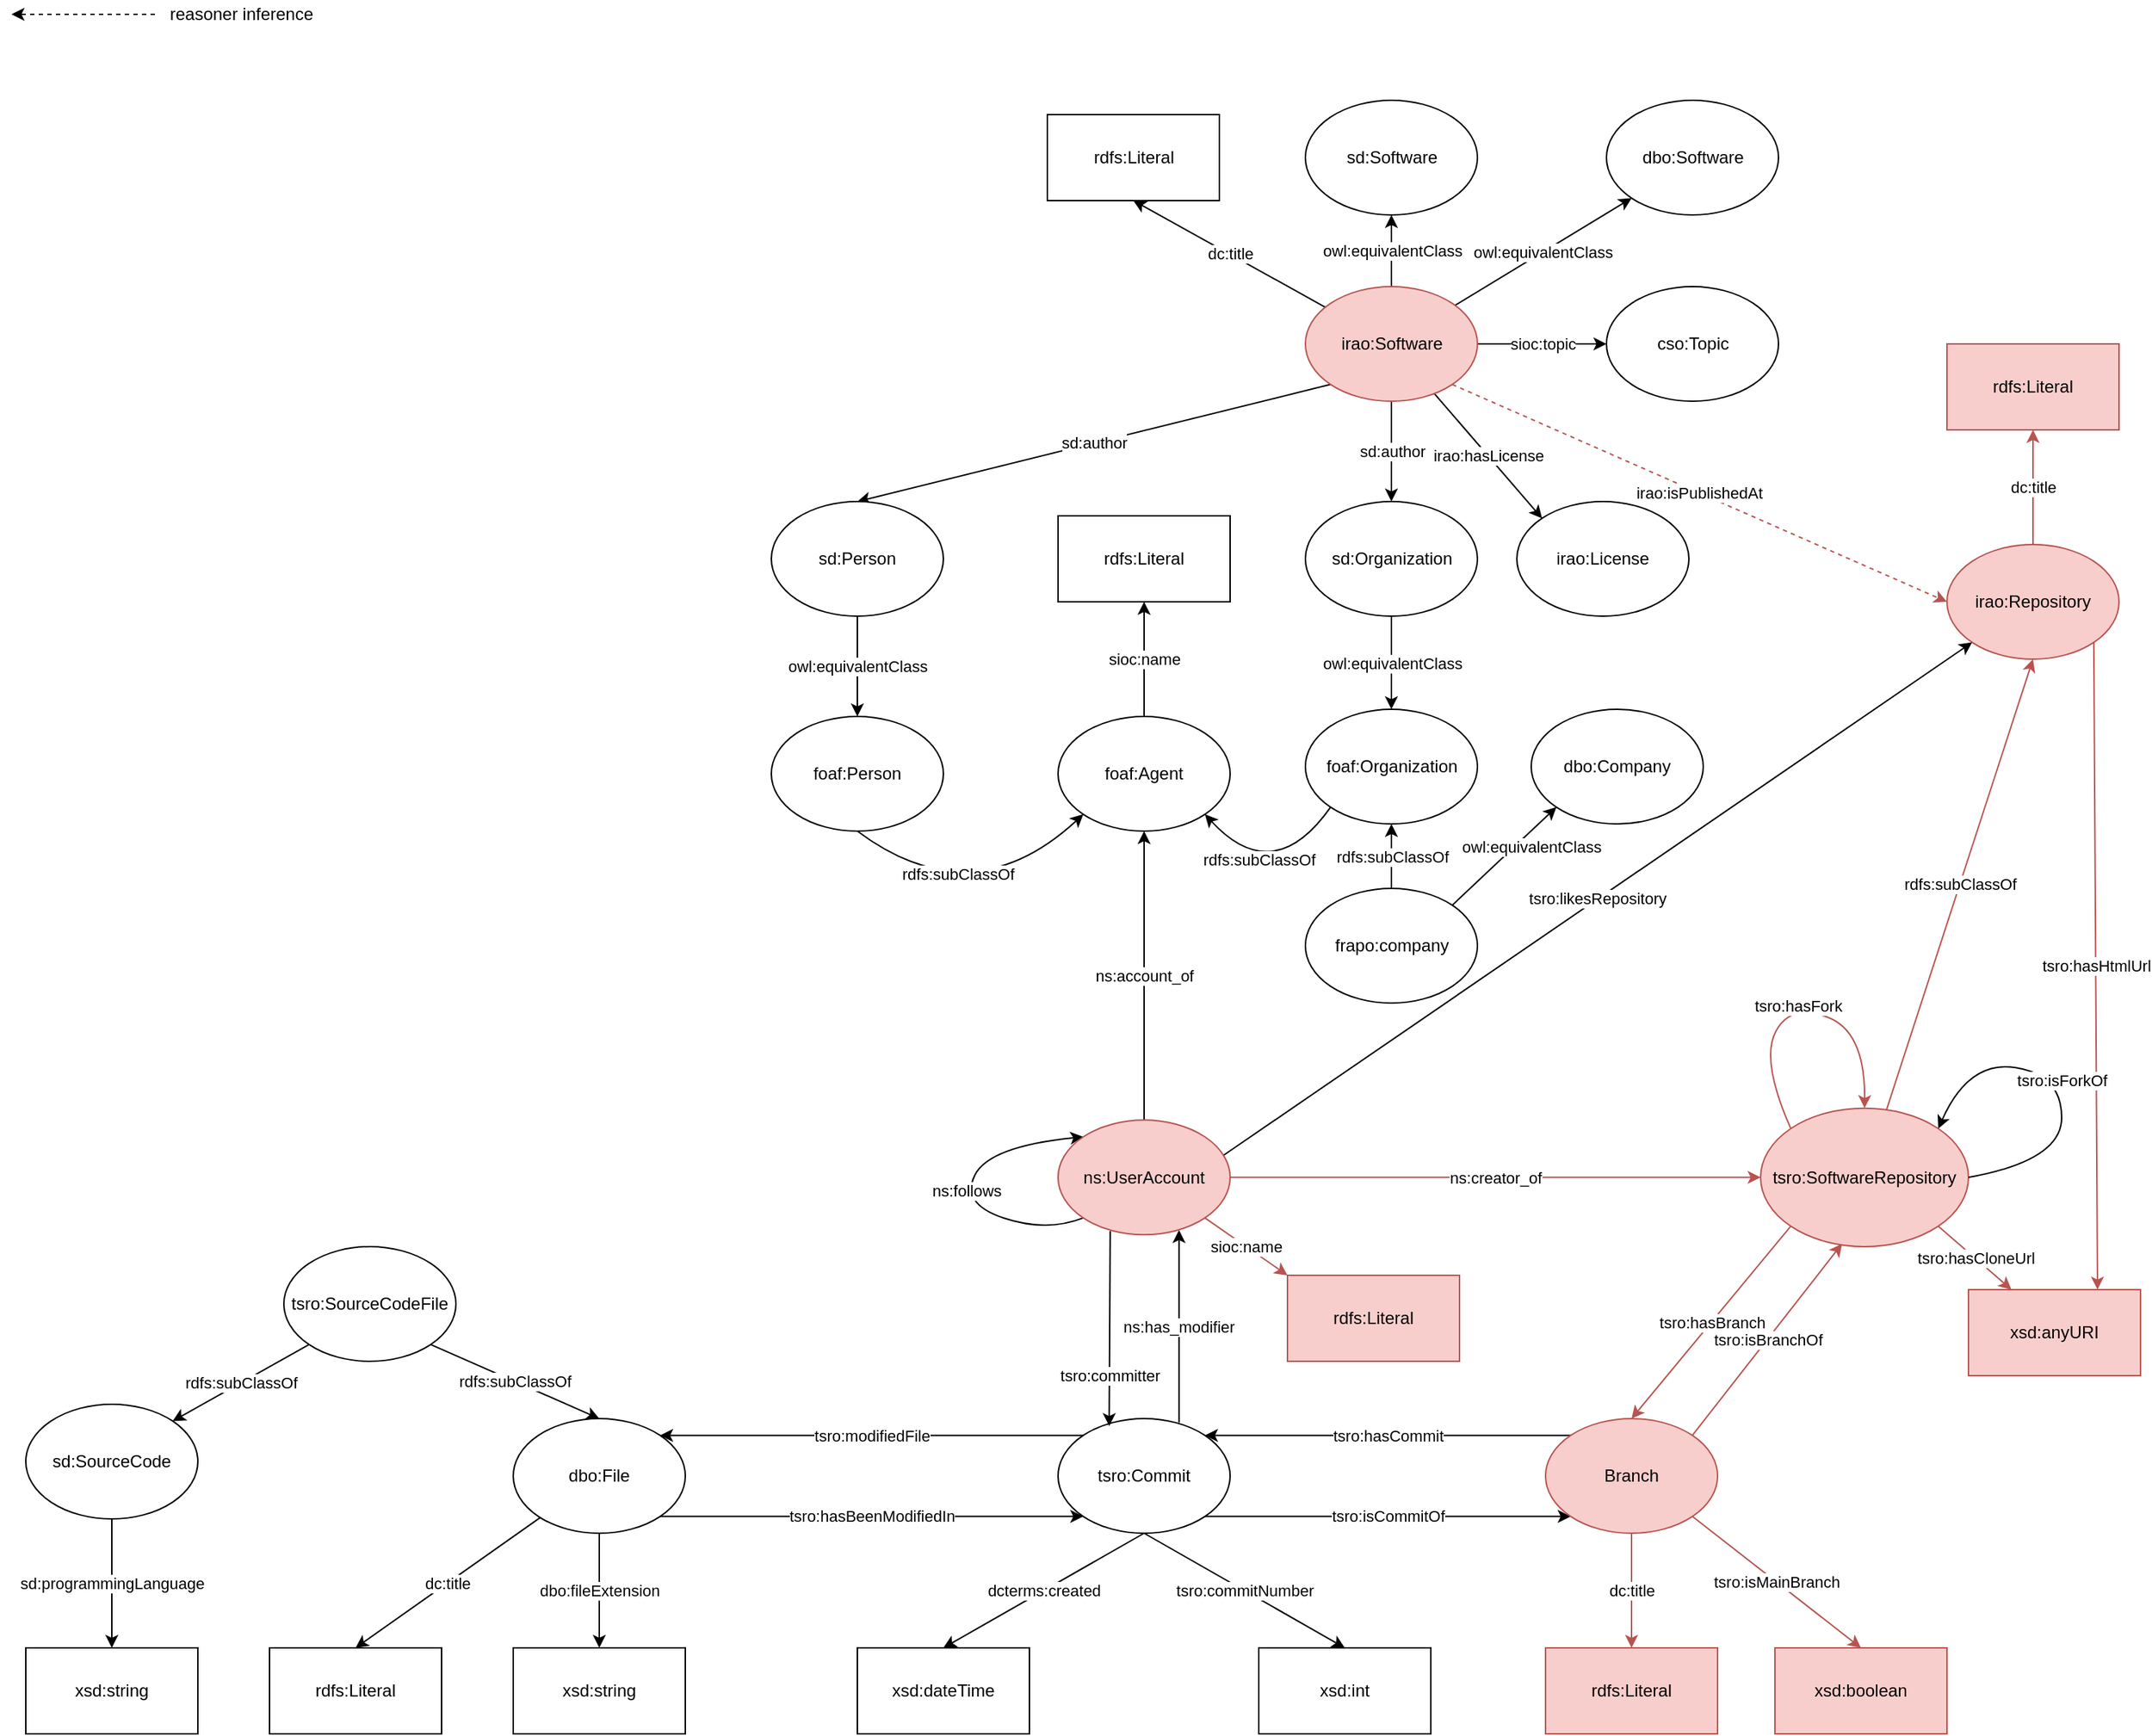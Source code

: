 <mxfile version="15.2.7" type="device"><diagram id="GIGyxbRoovGQ9yuYUtAh" name="Pagina-1"><mxGraphModel dx="1502" dy="703" grid="1" gridSize="10" guides="1" tooltips="1" connect="1" arrows="1" fold="1" page="1" pageScale="1" pageWidth="827" pageHeight="1169" math="0" shadow="0"><root><mxCell id="0"/><mxCell id="1" parent="0"/><mxCell id="fTOS8OSOVG7hove_sQBy-2" value="dc:title" style="rounded=0;orthogonalLoop=1;jettySize=auto;html=1;entryX=0.5;entryY=1;entryDx=0;entryDy=0;fillColor=#f8cecc;strokeColor=#b85450;" parent="1" source="TZAH8c00auMMK4o1aMOs-1" target="fTOS8OSOVG7hove_sQBy-1" edge="1"><mxGeometry relative="1" as="geometry"/></mxCell><mxCell id="TZAH8c00auMMK4o1aMOs-1" value="irao:Repository" style="ellipse;whiteSpace=wrap;html=1;fillColor=#f8cecc;strokeColor=#b85450;" parent="1" vertex="1"><mxGeometry x="1360" y="390" width="120" height="80" as="geometry"/></mxCell><mxCell id="TZAH8c00auMMK4o1aMOs-44" value="dbo:fileExtension" style="edgeStyle=none;rounded=0;orthogonalLoop=1;jettySize=auto;html=1;entryX=0.5;entryY=0;entryDx=0;entryDy=0;exitX=0.5;exitY=1;exitDx=0;exitDy=0;" parent="1" source="TZAH8c00auMMK4o1aMOs-19" target="TZAH8c00auMMK4o1aMOs-45" edge="1"><mxGeometry relative="1" as="geometry"><mxPoint x="440" y="1150" as="sourcePoint"/><mxPoint x="1650" y="830" as="targetPoint"/></mxGeometry></mxCell><mxCell id="LW9--Hat_Nvpuuw1NB7y-10" value="tsro:hasBeenModifiedIn" style="edgeStyle=none;rounded=0;orthogonalLoop=1;jettySize=auto;html=1;exitX=1;exitY=1;exitDx=0;exitDy=0;entryX=0;entryY=1;entryDx=0;entryDy=0;" parent="1" source="TZAH8c00auMMK4o1aMOs-19" target="TZAH8c00auMMK4o1aMOs-21" edge="1"><mxGeometry relative="1" as="geometry"/></mxCell><mxCell id="fTOS8OSOVG7hove_sQBy-16" value="dc:title" style="edgeStyle=none;curved=1;orthogonalLoop=1;jettySize=auto;html=1;entryX=0.5;entryY=0;entryDx=0;entryDy=0;" parent="1" source="TZAH8c00auMMK4o1aMOs-19" target="fTOS8OSOVG7hove_sQBy-15" edge="1"><mxGeometry relative="1" as="geometry"/></mxCell><mxCell id="TZAH8c00auMMK4o1aMOs-19" value="dbo:File" style="ellipse;whiteSpace=wrap;html=1;" parent="1" vertex="1"><mxGeometry x="360" y="1000" width="120" height="80" as="geometry"/></mxCell><mxCell id="TZAH8c00auMMK4o1aMOs-86" value="dcterms:created" style="edgeStyle=none;rounded=0;orthogonalLoop=1;jettySize=auto;html=1;entryX=0.5;entryY=0;entryDx=0;entryDy=0;exitX=0.5;exitY=1;exitDx=0;exitDy=0;" parent="1" source="TZAH8c00auMMK4o1aMOs-21" target="TZAH8c00auMMK4o1aMOs-85" edge="1"><mxGeometry relative="1" as="geometry"><mxPoint x="760" y="1100" as="sourcePoint"/></mxGeometry></mxCell><mxCell id="LW9--Hat_Nvpuuw1NB7y-9" value="tsro:isCommitOf" style="edgeStyle=none;rounded=0;orthogonalLoop=1;jettySize=auto;html=1;exitX=1;exitY=1;exitDx=0;exitDy=0;entryX=0;entryY=1;entryDx=0;entryDy=0;" parent="1" source="TZAH8c00auMMK4o1aMOs-21" target="TZAH8c00auMMK4o1aMOs-23" edge="1"><mxGeometry relative="1" as="geometry"/></mxCell><mxCell id="LW9--Hat_Nvpuuw1NB7y-11" value="ns:has_modifier" style="edgeStyle=none;rounded=0;orthogonalLoop=1;jettySize=auto;html=1;entryX=0.703;entryY=0.959;entryDx=0;entryDy=0;entryPerimeter=0;exitX=0.703;exitY=0.035;exitDx=0;exitDy=0;exitPerimeter=0;" parent="1" source="TZAH8c00auMMK4o1aMOs-21" target="TZAH8c00auMMK4o1aMOs-28" edge="1"><mxGeometry relative="1" as="geometry"/></mxCell><mxCell id="fTOS8OSOVG7hove_sQBy-6" value="tsro:commitNumber" style="edgeStyle=none;curved=1;orthogonalLoop=1;jettySize=auto;html=1;exitX=0.5;exitY=1;exitDx=0;exitDy=0;entryX=0.5;entryY=0;entryDx=0;entryDy=0;" parent="1" source="TZAH8c00auMMK4o1aMOs-21" target="fTOS8OSOVG7hove_sQBy-5" edge="1"><mxGeometry relative="1" as="geometry"/></mxCell><mxCell id="TZAH8c00auMMK4o1aMOs-21" value="tsro:Commit" style="ellipse;whiteSpace=wrap;html=1;" parent="1" vertex="1"><mxGeometry x="740" y="1000" width="120" height="80" as="geometry"/></mxCell><mxCell id="TZAH8c00auMMK4o1aMOs-37" value="tsro:hasCommit" style="edgeStyle=none;rounded=0;orthogonalLoop=1;jettySize=auto;html=1;entryX=1;entryY=0;entryDx=0;entryDy=0;exitX=0;exitY=0;exitDx=0;exitDy=0;" parent="1" source="TZAH8c00auMMK4o1aMOs-23" target="TZAH8c00auMMK4o1aMOs-21" edge="1"><mxGeometry relative="1" as="geometry"/></mxCell><mxCell id="LW9--Hat_Nvpuuw1NB7y-8" value="tsro:isBranchOf" style="edgeStyle=none;rounded=0;orthogonalLoop=1;jettySize=auto;html=1;exitX=1;exitY=0;exitDx=0;exitDy=0;entryX=0.392;entryY=0.979;entryDx=0;entryDy=0;entryPerimeter=0;fillColor=#f8cecc;strokeColor=#b85450;" parent="1" source="TZAH8c00auMMK4o1aMOs-23" target="TZAH8c00auMMK4o1aMOs-24" edge="1"><mxGeometry relative="1" as="geometry"/></mxCell><mxCell id="fTOS8OSOVG7hove_sQBy-9" value="dc:title" style="edgeStyle=none;curved=1;orthogonalLoop=1;jettySize=auto;html=1;entryX=0.5;entryY=0;entryDx=0;entryDy=0;fillColor=#f8cecc;strokeColor=#b85450;" parent="1" source="TZAH8c00auMMK4o1aMOs-23" target="fTOS8OSOVG7hove_sQBy-8" edge="1"><mxGeometry relative="1" as="geometry"/></mxCell><mxCell id="to-RpZVUHZ2DCw-Hf5WT-2" value="tsro:isMainBranch" style="rounded=0;orthogonalLoop=1;jettySize=auto;html=1;exitX=1;exitY=1;exitDx=0;exitDy=0;entryX=0.5;entryY=0;entryDx=0;entryDy=0;fillColor=#f8cecc;strokeColor=#b85450;" parent="1" source="TZAH8c00auMMK4o1aMOs-23" target="to-RpZVUHZ2DCw-Hf5WT-1" edge="1"><mxGeometry relative="1" as="geometry"><mxPoint x="1260" y="1130" as="targetPoint"/></mxGeometry></mxCell><mxCell id="TZAH8c00auMMK4o1aMOs-23" value="Branch" style="ellipse;whiteSpace=wrap;html=1;fillColor=#f8cecc;strokeColor=#b85450;" parent="1" vertex="1"><mxGeometry x="1080" y="1000" width="120" height="80" as="geometry"/></mxCell><mxCell id="TZAH8c00auMMK4o1aMOs-25" value="rdfs:subClassOf" style="edgeStyle=none;rounded=0;orthogonalLoop=1;jettySize=auto;html=1;entryX=0.5;entryY=1;entryDx=0;entryDy=0;fillColor=#f8cecc;strokeColor=#b85450;" parent="1" source="TZAH8c00auMMK4o1aMOs-24" target="TZAH8c00auMMK4o1aMOs-1" edge="1"><mxGeometry relative="1" as="geometry"/></mxCell><mxCell id="TZAH8c00auMMK4o1aMOs-26" value="tsro:modifiedFile" style="orthogonalLoop=1;jettySize=auto;html=1;entryX=1;entryY=0;entryDx=0;entryDy=0;exitX=0;exitY=0;exitDx=0;exitDy=0;rounded=0;" parent="1" source="TZAH8c00auMMK4o1aMOs-21" target="TZAH8c00auMMK4o1aMOs-19" edge="1"><mxGeometry relative="1" as="geometry"/></mxCell><mxCell id="TZAH8c00auMMK4o1aMOs-36" value="tsro:hasBranch" style="edgeStyle=none;rounded=0;orthogonalLoop=1;jettySize=auto;html=1;exitX=0;exitY=1;exitDx=0;exitDy=0;entryX=0.5;entryY=0;entryDx=0;entryDy=0;fillColor=#f8cecc;strokeColor=#b85450;" parent="1" source="TZAH8c00auMMK4o1aMOs-24" target="TZAH8c00auMMK4o1aMOs-23" edge="1"><mxGeometry relative="1" as="geometry"/></mxCell><mxCell id="TZAH8c00auMMK4o1aMOs-50" value="tsro:hasCloneUrl" style="edgeStyle=none;rounded=0;orthogonalLoop=1;jettySize=auto;html=1;exitX=1;exitY=1;exitDx=0;exitDy=0;entryX=0.25;entryY=0;entryDx=0;entryDy=0;fillColor=#f8cecc;strokeColor=#b85450;" parent="1" source="TZAH8c00auMMK4o1aMOs-24" target="TZAH8c00auMMK4o1aMOs-49" edge="1"><mxGeometry relative="1" as="geometry"/></mxCell><mxCell id="TZAH8c00auMMK4o1aMOs-51" value="tsro:hasHtmlUrl" style="edgeStyle=none;rounded=0;orthogonalLoop=1;jettySize=auto;html=1;entryX=0.75;entryY=0;entryDx=0;entryDy=0;exitX=1;exitY=1;exitDx=0;exitDy=0;fillColor=#f8cecc;strokeColor=#b85450;" parent="1" source="TZAH8c00auMMK4o1aMOs-1" target="TZAH8c00auMMK4o1aMOs-49" edge="1"><mxGeometry relative="1" as="geometry"/></mxCell><mxCell id="TZAH8c00auMMK4o1aMOs-24" value="tsro:SoftwareRepository" style="ellipse;whiteSpace=wrap;html=1;fillColor=#f8cecc;strokeColor=#b85450;" parent="1" vertex="1"><mxGeometry x="1230" y="783.33" width="145" height="96.67" as="geometry"/></mxCell><mxCell id="TZAH8c00auMMK4o1aMOs-76" value="ns:account_of" style="edgeStyle=none;rounded=0;orthogonalLoop=1;jettySize=auto;html=1;entryX=0.5;entryY=1;entryDx=0;entryDy=0;" parent="1" source="TZAH8c00auMMK4o1aMOs-28" target="TZAH8c00auMMK4o1aMOs-95" edge="1"><mxGeometry relative="1" as="geometry"><mxPoint x="820" y="500" as="targetPoint"/></mxGeometry></mxCell><mxCell id="TZAH8c00auMMK4o1aMOs-82" value="ns:creator_of" style="edgeStyle=none;rounded=0;orthogonalLoop=1;jettySize=auto;html=1;entryX=0;entryY=0.5;entryDx=0;entryDy=0;fillColor=#f8cecc;strokeColor=#b85450;" parent="1" source="TZAH8c00auMMK4o1aMOs-28" target="TZAH8c00auMMK4o1aMOs-24" edge="1"><mxGeometry relative="1" as="geometry"/></mxCell><mxCell id="TZAH8c00auMMK4o1aMOs-83" value="tsro:committer" style="edgeStyle=none;rounded=0;orthogonalLoop=1;jettySize=auto;html=1;entryX=0.297;entryY=0.065;entryDx=0;entryDy=0;exitX=0.303;exitY=0.969;exitDx=0;exitDy=0;exitPerimeter=0;entryPerimeter=0;" parent="1" source="TZAH8c00auMMK4o1aMOs-28" target="TZAH8c00auMMK4o1aMOs-21" edge="1"><mxGeometry x="0.482" relative="1" as="geometry"><mxPoint as="offset"/></mxGeometry></mxCell><mxCell id="TZAH8c00auMMK4o1aMOs-92" value="ns:follows" style="edgeStyle=none;orthogonalLoop=1;jettySize=auto;html=1;curved=1;entryX=0;entryY=0;entryDx=0;entryDy=0;exitX=0;exitY=1;exitDx=0;exitDy=0;" parent="1" source="TZAH8c00auMMK4o1aMOs-28" target="TZAH8c00auMMK4o1aMOs-28" edge="1"><mxGeometry relative="1" as="geometry"><mxPoint x="652" y="860" as="targetPoint"/><Array as="points"><mxPoint x="732" y="870"/><mxPoint x="672" y="850"/><mxPoint x="692" y="810"/></Array></mxGeometry></mxCell><mxCell id="TZAH8c00auMMK4o1aMOs-94" value="tsro:likesRepository" style="edgeStyle=none;orthogonalLoop=1;jettySize=auto;html=1;exitX=0.96;exitY=0.309;exitDx=0;exitDy=0;entryX=0;entryY=1;entryDx=0;entryDy=0;exitPerimeter=0;rounded=0;" parent="1" source="TZAH8c00auMMK4o1aMOs-28" target="TZAH8c00auMMK4o1aMOs-1" edge="1"><mxGeometry relative="1" as="geometry"/></mxCell><mxCell id="fTOS8OSOVG7hove_sQBy-14" value="sioc:name" style="edgeStyle=none;curved=1;orthogonalLoop=1;jettySize=auto;html=1;exitX=1;exitY=1;exitDx=0;exitDy=0;entryX=0;entryY=0;entryDx=0;entryDy=0;fillColor=#f8cecc;strokeColor=#b85450;" parent="1" source="TZAH8c00auMMK4o1aMOs-28" target="fTOS8OSOVG7hove_sQBy-13" edge="1"><mxGeometry relative="1" as="geometry"/></mxCell><mxCell id="TZAH8c00auMMK4o1aMOs-28" value="ns:UserAccount" style="ellipse;whiteSpace=wrap;html=1;fillColor=#f8cecc;strokeColor=#b85450;" parent="1" vertex="1"><mxGeometry x="740" y="791.66" width="120" height="80" as="geometry"/></mxCell><mxCell id="TZAH8c00auMMK4o1aMOs-40" value="irao:isPublishedAt" style="edgeStyle=none;rounded=0;orthogonalLoop=1;jettySize=auto;html=1;entryX=0;entryY=0.5;entryDx=0;entryDy=0;dashed=1;exitX=1;exitY=1;exitDx=0;exitDy=0;fillColor=#f8cecc;strokeColor=#b85450;" parent="1" source="TZAH8c00auMMK4o1aMOs-39" target="TZAH8c00auMMK4o1aMOs-1" edge="1"><mxGeometry relative="1" as="geometry"><mxPoint x="1030" y="320" as="sourcePoint"/><mxPoint x="705" y="250" as="targetPoint"/></mxGeometry></mxCell><mxCell id="TZAH8c00auMMK4o1aMOs-48" value="sioc:topic" style="edgeStyle=none;rounded=0;orthogonalLoop=1;jettySize=auto;html=1;entryX=0;entryY=0.5;entryDx=0;entryDy=0;" parent="1" source="TZAH8c00auMMK4o1aMOs-39" target="TZAH8c00auMMK4o1aMOs-46" edge="1"><mxGeometry relative="1" as="geometry"/></mxCell><mxCell id="TZAH8c00auMMK4o1aMOs-53" value="dc:title" style="edgeStyle=none;rounded=0;orthogonalLoop=1;jettySize=auto;html=1;entryX=0.5;entryY=1;entryDx=0;entryDy=0;" parent="1" source="TZAH8c00auMMK4o1aMOs-39" target="TZAH8c00auMMK4o1aMOs-54" edge="1"><mxGeometry relative="1" as="geometry"><mxPoint x="972.5" y="130" as="targetPoint"/></mxGeometry></mxCell><mxCell id="TZAH8c00auMMK4o1aMOs-56" value="owl:equivalentClass" style="edgeStyle=none;rounded=0;orthogonalLoop=1;jettySize=auto;html=1;entryX=0;entryY=1;entryDx=0;entryDy=0;" parent="1" source="TZAH8c00auMMK4o1aMOs-39" target="TZAH8c00auMMK4o1aMOs-55" edge="1"><mxGeometry relative="1" as="geometry"/></mxCell><mxCell id="TZAH8c00auMMK4o1aMOs-58" value="owl:equivalentClass" style="edgeStyle=none;rounded=0;orthogonalLoop=1;jettySize=auto;html=1;entryX=0.5;entryY=1;entryDx=0;entryDy=0;" parent="1" source="TZAH8c00auMMK4o1aMOs-39" target="TZAH8c00auMMK4o1aMOs-57" edge="1"><mxGeometry relative="1" as="geometry"/></mxCell><mxCell id="TZAH8c00auMMK4o1aMOs-61" value="sd:author" style="edgeStyle=none;rounded=0;orthogonalLoop=1;jettySize=auto;html=1;entryX=0.5;entryY=0;entryDx=0;entryDy=0;exitX=0;exitY=1;exitDx=0;exitDy=0;" parent="1" source="TZAH8c00auMMK4o1aMOs-39" target="TZAH8c00auMMK4o1aMOs-59" edge="1"><mxGeometry relative="1" as="geometry"><mxPoint x="951" y="380" as="sourcePoint"/></mxGeometry></mxCell><mxCell id="TZAH8c00auMMK4o1aMOs-73" value="sd:author" style="edgeStyle=none;rounded=0;orthogonalLoop=1;jettySize=auto;html=1;entryX=0.5;entryY=0;entryDx=0;entryDy=0;exitX=0.5;exitY=1;exitDx=0;exitDy=0;" parent="1" source="TZAH8c00auMMK4o1aMOs-39" target="TZAH8c00auMMK4o1aMOs-72" edge="1"><mxGeometry relative="1" as="geometry"><mxPoint x="1010" y="420" as="sourcePoint"/></mxGeometry></mxCell><mxCell id="TZAH8c00auMMK4o1aMOs-89" value="irao:hasLicense" style="edgeStyle=none;rounded=0;orthogonalLoop=1;jettySize=auto;html=1;entryX=0;entryY=0;entryDx=0;entryDy=0;" parent="1" source="TZAH8c00auMMK4o1aMOs-39" target="TZAH8c00auMMK4o1aMOs-88" edge="1"><mxGeometry relative="1" as="geometry"/></mxCell><mxCell id="TZAH8c00auMMK4o1aMOs-39" value="irao:Software" style="ellipse;whiteSpace=wrap;html=1;fillColor=#f8cecc;strokeColor=#b85450;" parent="1" vertex="1"><mxGeometry x="912.5" y="210" width="120" height="80" as="geometry"/></mxCell><mxCell id="TZAH8c00auMMK4o1aMOs-41" value="" style="edgeStyle=none;rounded=0;orthogonalLoop=1;jettySize=auto;html=1;entryX=1;entryY=0.5;entryDx=0;entryDy=0;dashed=1;" parent="1" edge="1"><mxGeometry relative="1" as="geometry"><mxPoint x="110" y="20" as="sourcePoint"/><mxPoint x="10" y="20" as="targetPoint"/></mxGeometry></mxCell><mxCell id="TZAH8c00auMMK4o1aMOs-42" value="reasoner inference" style="text;html=1;align=center;verticalAlign=middle;resizable=0;points=[];autosize=1;" parent="1" vertex="1"><mxGeometry x="110" y="10" width="120" height="20" as="geometry"/></mxCell><mxCell id="TZAH8c00auMMK4o1aMOs-45" value="xsd:string" style="whiteSpace=wrap;html=1;" parent="1" vertex="1"><mxGeometry x="360" y="1160" width="120" height="60" as="geometry"/></mxCell><mxCell id="TZAH8c00auMMK4o1aMOs-46" value="cso:Topic" style="ellipse;whiteSpace=wrap;html=1;" parent="1" vertex="1"><mxGeometry x="1122.5" y="210" width="120" height="80" as="geometry"/></mxCell><mxCell id="TZAH8c00auMMK4o1aMOs-49" value="xsd:anyURI" style="whiteSpace=wrap;html=1;fillColor=#f8cecc;strokeColor=#b85450;" parent="1" vertex="1"><mxGeometry x="1375" y="910" width="120" height="60" as="geometry"/></mxCell><mxCell id="TZAH8c00auMMK4o1aMOs-54" value="rdfs:Literal" style="whiteSpace=wrap;html=1;" parent="1" vertex="1"><mxGeometry x="732.5" y="90" width="120" height="60" as="geometry"/></mxCell><mxCell id="TZAH8c00auMMK4o1aMOs-55" value="dbo:Software" style="ellipse;whiteSpace=wrap;html=1;" parent="1" vertex="1"><mxGeometry x="1122.5" y="80" width="120" height="80" as="geometry"/></mxCell><mxCell id="TZAH8c00auMMK4o1aMOs-57" value="sd:Software" style="ellipse;whiteSpace=wrap;html=1;" parent="1" vertex="1"><mxGeometry x="912.5" y="80" width="120" height="80" as="geometry"/></mxCell><mxCell id="TZAH8c00auMMK4o1aMOs-80" value="owl:equivalentClass" style="edgeStyle=none;rounded=0;orthogonalLoop=1;jettySize=auto;html=1;entryX=0.5;entryY=0;entryDx=0;entryDy=0;" parent="1" source="TZAH8c00auMMK4o1aMOs-59" target="TZAH8c00auMMK4o1aMOs-78" edge="1"><mxGeometry relative="1" as="geometry"/></mxCell><mxCell id="TZAH8c00auMMK4o1aMOs-59" value="sd:Person" style="ellipse;whiteSpace=wrap;html=1;" parent="1" vertex="1"><mxGeometry x="540" y="360" width="120" height="80" as="geometry"/></mxCell><mxCell id="TZAH8c00auMMK4o1aMOs-75" value="sd:programmingLanguage" style="edgeStyle=none;rounded=0;orthogonalLoop=1;jettySize=auto;html=1;entryX=0.5;entryY=0;entryDx=0;entryDy=0;" parent="1" source="TZAH8c00auMMK4o1aMOs-65" target="TZAH8c00auMMK4o1aMOs-74" edge="1"><mxGeometry relative="1" as="geometry"/></mxCell><mxCell id="TZAH8c00auMMK4o1aMOs-65" value="sd:SourceCode" style="ellipse;whiteSpace=wrap;html=1;" parent="1" vertex="1"><mxGeometry x="20" y="990" width="120" height="80" as="geometry"/></mxCell><mxCell id="TZAH8c00auMMK4o1aMOs-68" value="rdfs:subClassOf" style="edgeStyle=none;rounded=0;orthogonalLoop=1;jettySize=auto;html=1;entryX=1;entryY=0;entryDx=0;entryDy=0;exitX=0;exitY=1;exitDx=0;exitDy=0;" parent="1" source="TZAH8c00auMMK4o1aMOs-67" target="TZAH8c00auMMK4o1aMOs-65" edge="1"><mxGeometry relative="1" as="geometry"><mxPoint x="194" y="950" as="sourcePoint"/></mxGeometry></mxCell><mxCell id="TZAH8c00auMMK4o1aMOs-71" value="rdfs:subClassOf" style="edgeStyle=none;rounded=0;orthogonalLoop=1;jettySize=auto;html=1;entryX=0.5;entryY=0;entryDx=0;entryDy=0;exitX=1;exitY=1;exitDx=0;exitDy=0;" parent="1" source="TZAH8c00auMMK4o1aMOs-67" target="TZAH8c00auMMK4o1aMOs-19" edge="1"><mxGeometry relative="1" as="geometry"/></mxCell><mxCell id="TZAH8c00auMMK4o1aMOs-67" value="tsro:SourceCodeFile" style="ellipse;whiteSpace=wrap;html=1;" parent="1" vertex="1"><mxGeometry x="200" y="880" width="120" height="80" as="geometry"/></mxCell><mxCell id="TZAH8c00auMMK4o1aMOs-81" value="owl:equivalentClass" style="edgeStyle=none;rounded=0;orthogonalLoop=1;jettySize=auto;html=1;entryX=0.5;entryY=0;entryDx=0;entryDy=0;" parent="1" source="TZAH8c00auMMK4o1aMOs-72" target="TZAH8c00auMMK4o1aMOs-79" edge="1"><mxGeometry relative="1" as="geometry"/></mxCell><mxCell id="TZAH8c00auMMK4o1aMOs-72" value="sd:Organization" style="ellipse;whiteSpace=wrap;html=1;" parent="1" vertex="1"><mxGeometry x="912.5" y="360" width="120" height="80" as="geometry"/></mxCell><mxCell id="TZAH8c00auMMK4o1aMOs-74" value="xsd:string" style="whiteSpace=wrap;html=1;" parent="1" vertex="1"><mxGeometry x="20" y="1160" width="120" height="60" as="geometry"/></mxCell><mxCell id="TZAH8c00auMMK4o1aMOs-96" value="rdfs:subClassOf" style="edgeStyle=none;orthogonalLoop=1;jettySize=auto;html=1;exitX=0.5;exitY=1;exitDx=0;exitDy=0;entryX=0;entryY=1;entryDx=0;entryDy=0;curved=1;" parent="1" source="TZAH8c00auMMK4o1aMOs-78" target="TZAH8c00auMMK4o1aMOs-95" edge="1"><mxGeometry x="-0.28" y="18" relative="1" as="geometry"><Array as="points"><mxPoint x="680" y="650"/></Array><mxPoint as="offset"/></mxGeometry></mxCell><mxCell id="TZAH8c00auMMK4o1aMOs-78" value="foaf:Person" style="ellipse;whiteSpace=wrap;html=1;" parent="1" vertex="1"><mxGeometry x="540" y="510" width="120" height="80" as="geometry"/></mxCell><mxCell id="TZAH8c00auMMK4o1aMOs-97" value="rdfs:subClassOf" style="edgeStyle=none;orthogonalLoop=1;jettySize=auto;html=1;exitX=0;exitY=1;exitDx=0;exitDy=0;entryX=1;entryY=1;entryDx=0;entryDy=0;curved=1;" parent="1" source="TZAH8c00auMMK4o1aMOs-79" target="TZAH8c00auMMK4o1aMOs-95" edge="1"><mxGeometry x="0.302" y="-6" relative="1" as="geometry"><Array as="points"><mxPoint x="890" y="630"/></Array><mxPoint as="offset"/></mxGeometry></mxCell><mxCell id="TZAH8c00auMMK4o1aMOs-79" value="foaf:Organization" style="ellipse;whiteSpace=wrap;html=1;" parent="1" vertex="1"><mxGeometry x="912.5" y="505" width="120" height="80" as="geometry"/></mxCell><mxCell id="TZAH8c00auMMK4o1aMOs-85" value="xsd:dateTime" style="whiteSpace=wrap;html=1;" parent="1" vertex="1"><mxGeometry x="600" y="1160" width="120" height="60" as="geometry"/></mxCell><mxCell id="TZAH8c00auMMK4o1aMOs-88" value="irao:License" style="ellipse;whiteSpace=wrap;html=1;" parent="1" vertex="1"><mxGeometry x="1060" y="360" width="120" height="80" as="geometry"/></mxCell><mxCell id="fTOS8OSOVG7hove_sQBy-4" value="sioc:name" style="edgeStyle=none;rounded=0;orthogonalLoop=1;jettySize=auto;html=1;entryX=0.5;entryY=1;entryDx=0;entryDy=0;" parent="1" source="TZAH8c00auMMK4o1aMOs-95" target="fTOS8OSOVG7hove_sQBy-3" edge="1"><mxGeometry relative="1" as="geometry"/></mxCell><mxCell id="TZAH8c00auMMK4o1aMOs-95" value="foaf:Agent" style="ellipse;whiteSpace=wrap;html=1;" parent="1" vertex="1"><mxGeometry x="740" y="510" width="120" height="80" as="geometry"/></mxCell><mxCell id="LW9--Hat_Nvpuuw1NB7y-2" value="rdfs:subClassOf" style="edgeStyle=none;rounded=0;orthogonalLoop=1;jettySize=auto;html=1;entryX=0.5;entryY=1;entryDx=0;entryDy=0;" parent="1" source="LW9--Hat_Nvpuuw1NB7y-1" target="TZAH8c00auMMK4o1aMOs-79" edge="1"><mxGeometry relative="1" as="geometry"/></mxCell><mxCell id="LW9--Hat_Nvpuuw1NB7y-4" value="owl:equivalentClass" style="edgeStyle=none;rounded=0;orthogonalLoop=1;jettySize=auto;html=1;exitX=1;exitY=0;exitDx=0;exitDy=0;entryX=0;entryY=1;entryDx=0;entryDy=0;" parent="1" source="LW9--Hat_Nvpuuw1NB7y-1" target="LW9--Hat_Nvpuuw1NB7y-3" edge="1"><mxGeometry x="0.377" y="-7" relative="1" as="geometry"><mxPoint y="1" as="offset"/></mxGeometry></mxCell><mxCell id="LW9--Hat_Nvpuuw1NB7y-1" value="frapo:company" style="ellipse;whiteSpace=wrap;html=1;" parent="1" vertex="1"><mxGeometry x="912.5" y="630" width="120" height="80" as="geometry"/></mxCell><mxCell id="LW9--Hat_Nvpuuw1NB7y-3" value="dbo:Company" style="ellipse;whiteSpace=wrap;html=1;" parent="1" vertex="1"><mxGeometry x="1070" y="505" width="120" height="80" as="geometry"/></mxCell><mxCell id="LW9--Hat_Nvpuuw1NB7y-12" value="tsro:hasFork" style="edgeStyle=none;orthogonalLoop=1;jettySize=auto;html=1;exitX=0;exitY=0;exitDx=0;exitDy=0;entryX=0.5;entryY=0;entryDx=0;entryDy=0;curved=1;fillColor=#f8cecc;strokeColor=#b85450;" parent="1" source="TZAH8c00auMMK4o1aMOs-24" target="TZAH8c00auMMK4o1aMOs-24" edge="1"><mxGeometry relative="1" as="geometry"><Array as="points"><mxPoint x="1230" y="750"/><mxPoint x="1251" y="710"/><mxPoint x="1303" y="730"/></Array></mxGeometry></mxCell><mxCell id="LW9--Hat_Nvpuuw1NB7y-14" value="tsro:isForkOf" style="edgeStyle=none;orthogonalLoop=1;jettySize=auto;html=1;exitX=1;exitY=0.5;exitDx=0;exitDy=0;entryX=1;entryY=0;entryDx=0;entryDy=0;curved=1;" parent="1" source="TZAH8c00auMMK4o1aMOs-24" target="TZAH8c00auMMK4o1aMOs-24" edge="1"><mxGeometry relative="1" as="geometry"><Array as="points"><mxPoint x="1440" y="820"/><mxPoint x="1440" y="760"/><mxPoint x="1375" y="750"/></Array></mxGeometry></mxCell><mxCell id="fTOS8OSOVG7hove_sQBy-1" value="rdfs:Literal" style="whiteSpace=wrap;html=1;fillColor=#f8cecc;strokeColor=#b85450;" parent="1" vertex="1"><mxGeometry x="1360" y="250" width="120" height="60" as="geometry"/></mxCell><mxCell id="fTOS8OSOVG7hove_sQBy-3" value="rdfs:Literal" style="whiteSpace=wrap;html=1;" parent="1" vertex="1"><mxGeometry x="740" y="370" width="120" height="60" as="geometry"/></mxCell><mxCell id="fTOS8OSOVG7hove_sQBy-5" value="xsd:int" style="whiteSpace=wrap;html=1;" parent="1" vertex="1"><mxGeometry x="880" y="1160" width="120" height="60" as="geometry"/></mxCell><mxCell id="fTOS8OSOVG7hove_sQBy-8" value="rdfs:Literal" style="whiteSpace=wrap;html=1;fillColor=#f8cecc;strokeColor=#b85450;" parent="1" vertex="1"><mxGeometry x="1080" y="1160" width="120" height="60" as="geometry"/></mxCell><mxCell id="fTOS8OSOVG7hove_sQBy-13" value="rdfs:Literal" style="whiteSpace=wrap;html=1;fillColor=#f8cecc;strokeColor=#b85450;" parent="1" vertex="1"><mxGeometry x="900" y="900" width="120" height="60" as="geometry"/></mxCell><mxCell id="fTOS8OSOVG7hove_sQBy-15" value="rdfs:Literal" style="whiteSpace=wrap;html=1;" parent="1" vertex="1"><mxGeometry x="190" y="1160" width="120" height="60" as="geometry"/></mxCell><mxCell id="to-RpZVUHZ2DCw-Hf5WT-1" value="xsd:boolean" style="whiteSpace=wrap;html=1;fillColor=#f8cecc;strokeColor=#b85450;" parent="1" vertex="1"><mxGeometry x="1240" y="1160" width="120" height="60" as="geometry"/></mxCell></root></mxGraphModel></diagram></mxfile>